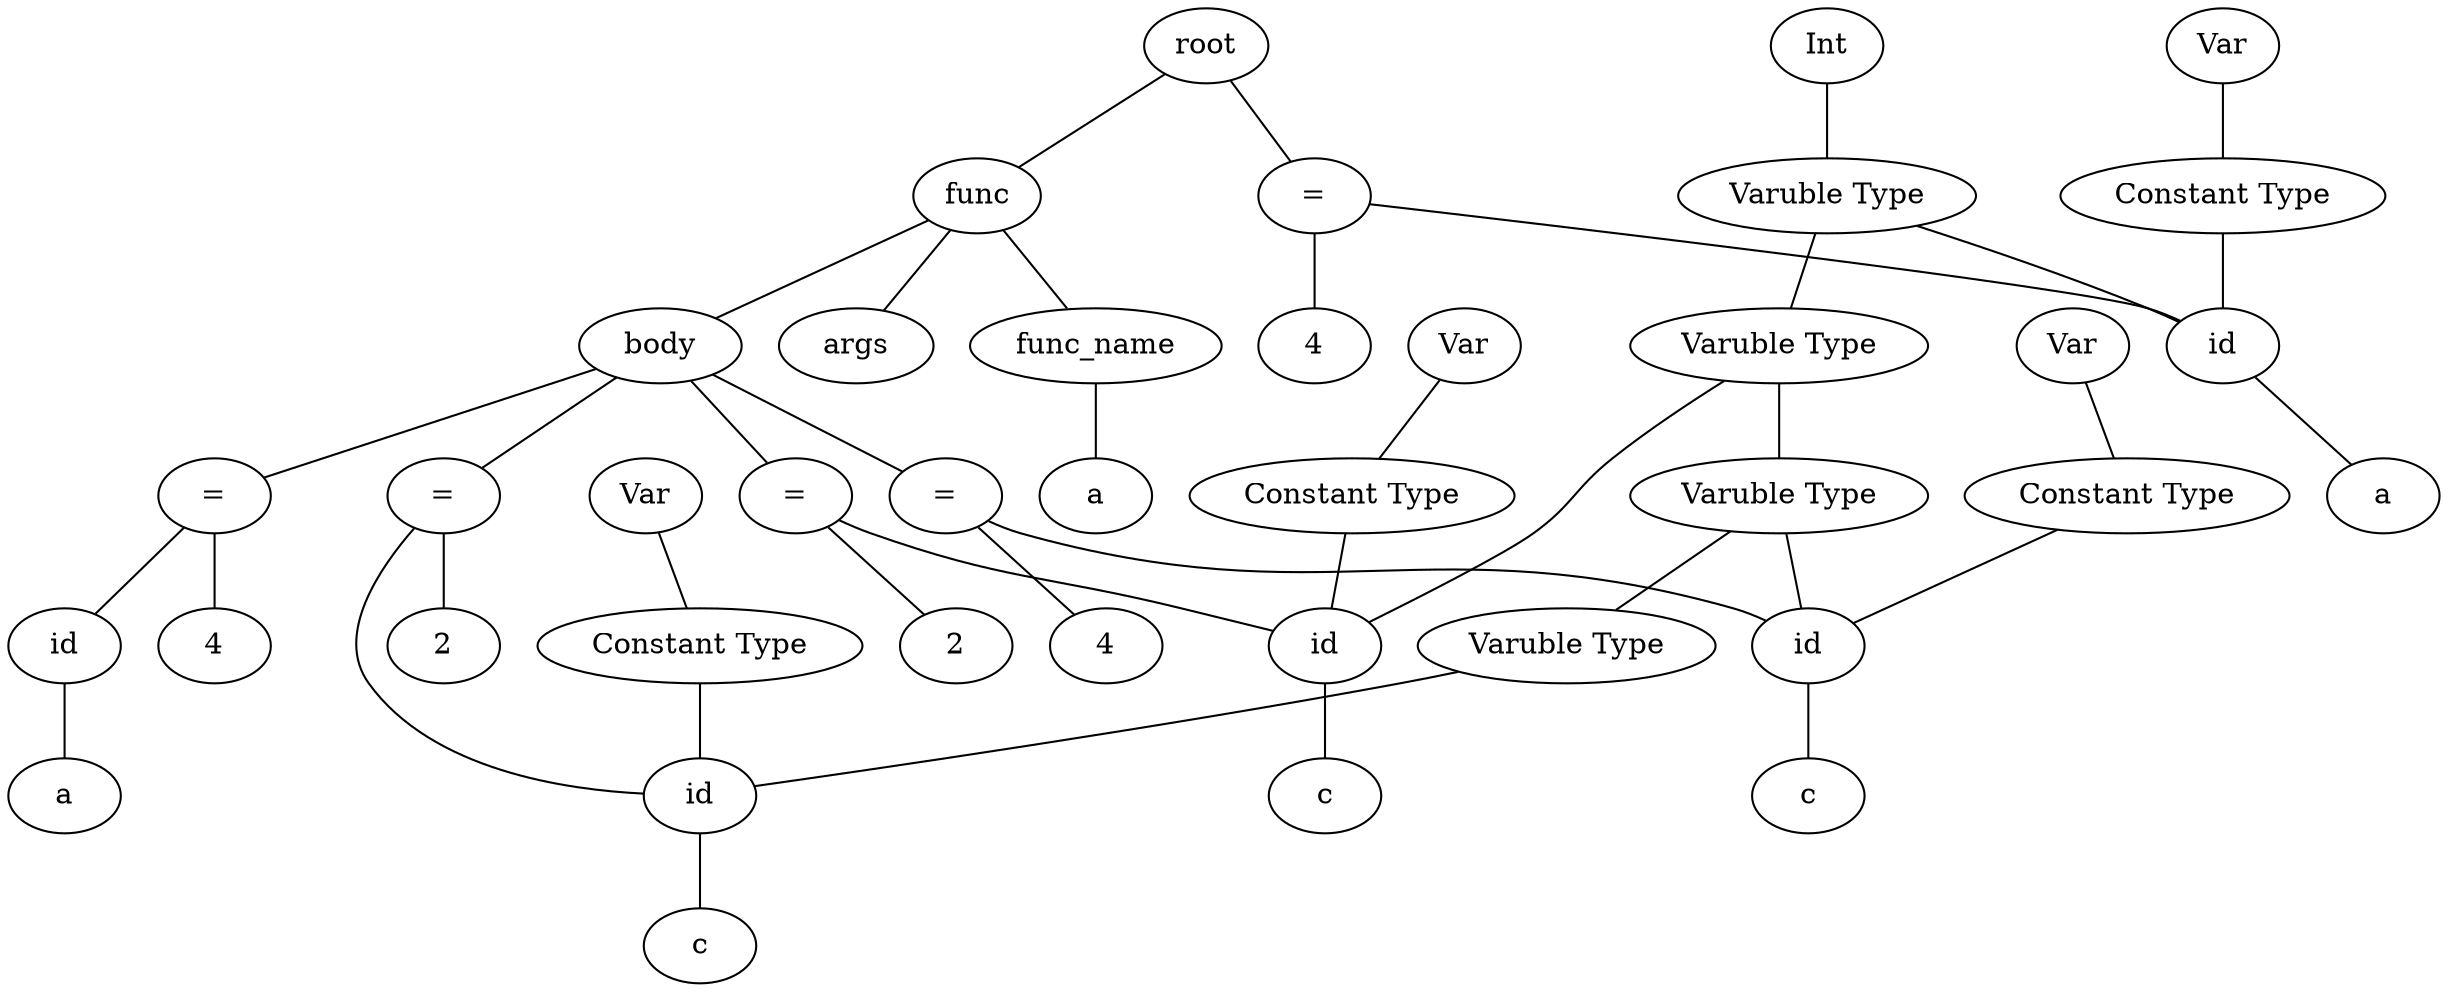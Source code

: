 graph graphname {
root;
func0[label = "func"];
root--func0;
func0name[label = "func_name"];
expr0[label = "a"];
func0name--expr0;
func0--func0name;
func0args[label = " args "];
func0 -- func0args;
func0body[label = " body "];
func0 -- func0body;
assign0[label = "="];
func0body--assign0;
expr1[label = "id"];
assign0--expr1;
type0[label = "Varuble Type"];
type0--expr1;
type1[label = "Int"];
type1--type0;
consttype0[label = "Constant Type"];
consttype0--expr1;
consttype1[label = "Var"];
consttype1--consttype0;
expr2[label = "c"];
expr1--expr2;
expr3[label = "2"];
assign0--expr3;
assign1[label = "="];
func0body--assign1;
expr4[label = "id"];
assign1--expr4;
type1[label = "Varuble Type"];
type1--expr4;
type2[label = "Int"];
type2--type1;
consttype2[label = "Constant Type"];
consttype2--expr4;
consttype3[label = "Var"];
consttype3--consttype2;
expr5[label = "c"];
expr4--expr5;
expr6[label = "4"];
assign1--expr6;
assign2[label = "="];
func0body--assign2;
expr7[label = "id"];
assign2--expr7;
type2[label = "Varuble Type"];
type2--expr7;
type3[label = "Int"];
type3--type2;
consttype4[label = "Constant Type"];
consttype4--expr7;
consttype5[label = "Var"];
consttype5--consttype4;
expr8[label = "c"];
expr7--expr8;
expr9[label = "2"];
assign2--expr9;
assign3[label = "="];
func0body--assign3;
expr10[label = "id"];
assign3--expr10;
expr11[label = "a"];
expr10--expr11;
expr12[label = "4"];
assign3--expr12;
assign4[label = "="];
root--assign4;
expr13[label = "id"];
assign4--expr13;
type3[label = "Varuble Type"];
type3--expr13;
type4[label = "Int"];
type4--type3;
consttype6[label = "Constant Type"];
consttype6--expr13;
consttype7[label = "Var"];
consttype7--consttype6;
expr14[label = "a"];
expr13--expr14;
expr15[label = "4"];
assign4--expr15;
}
